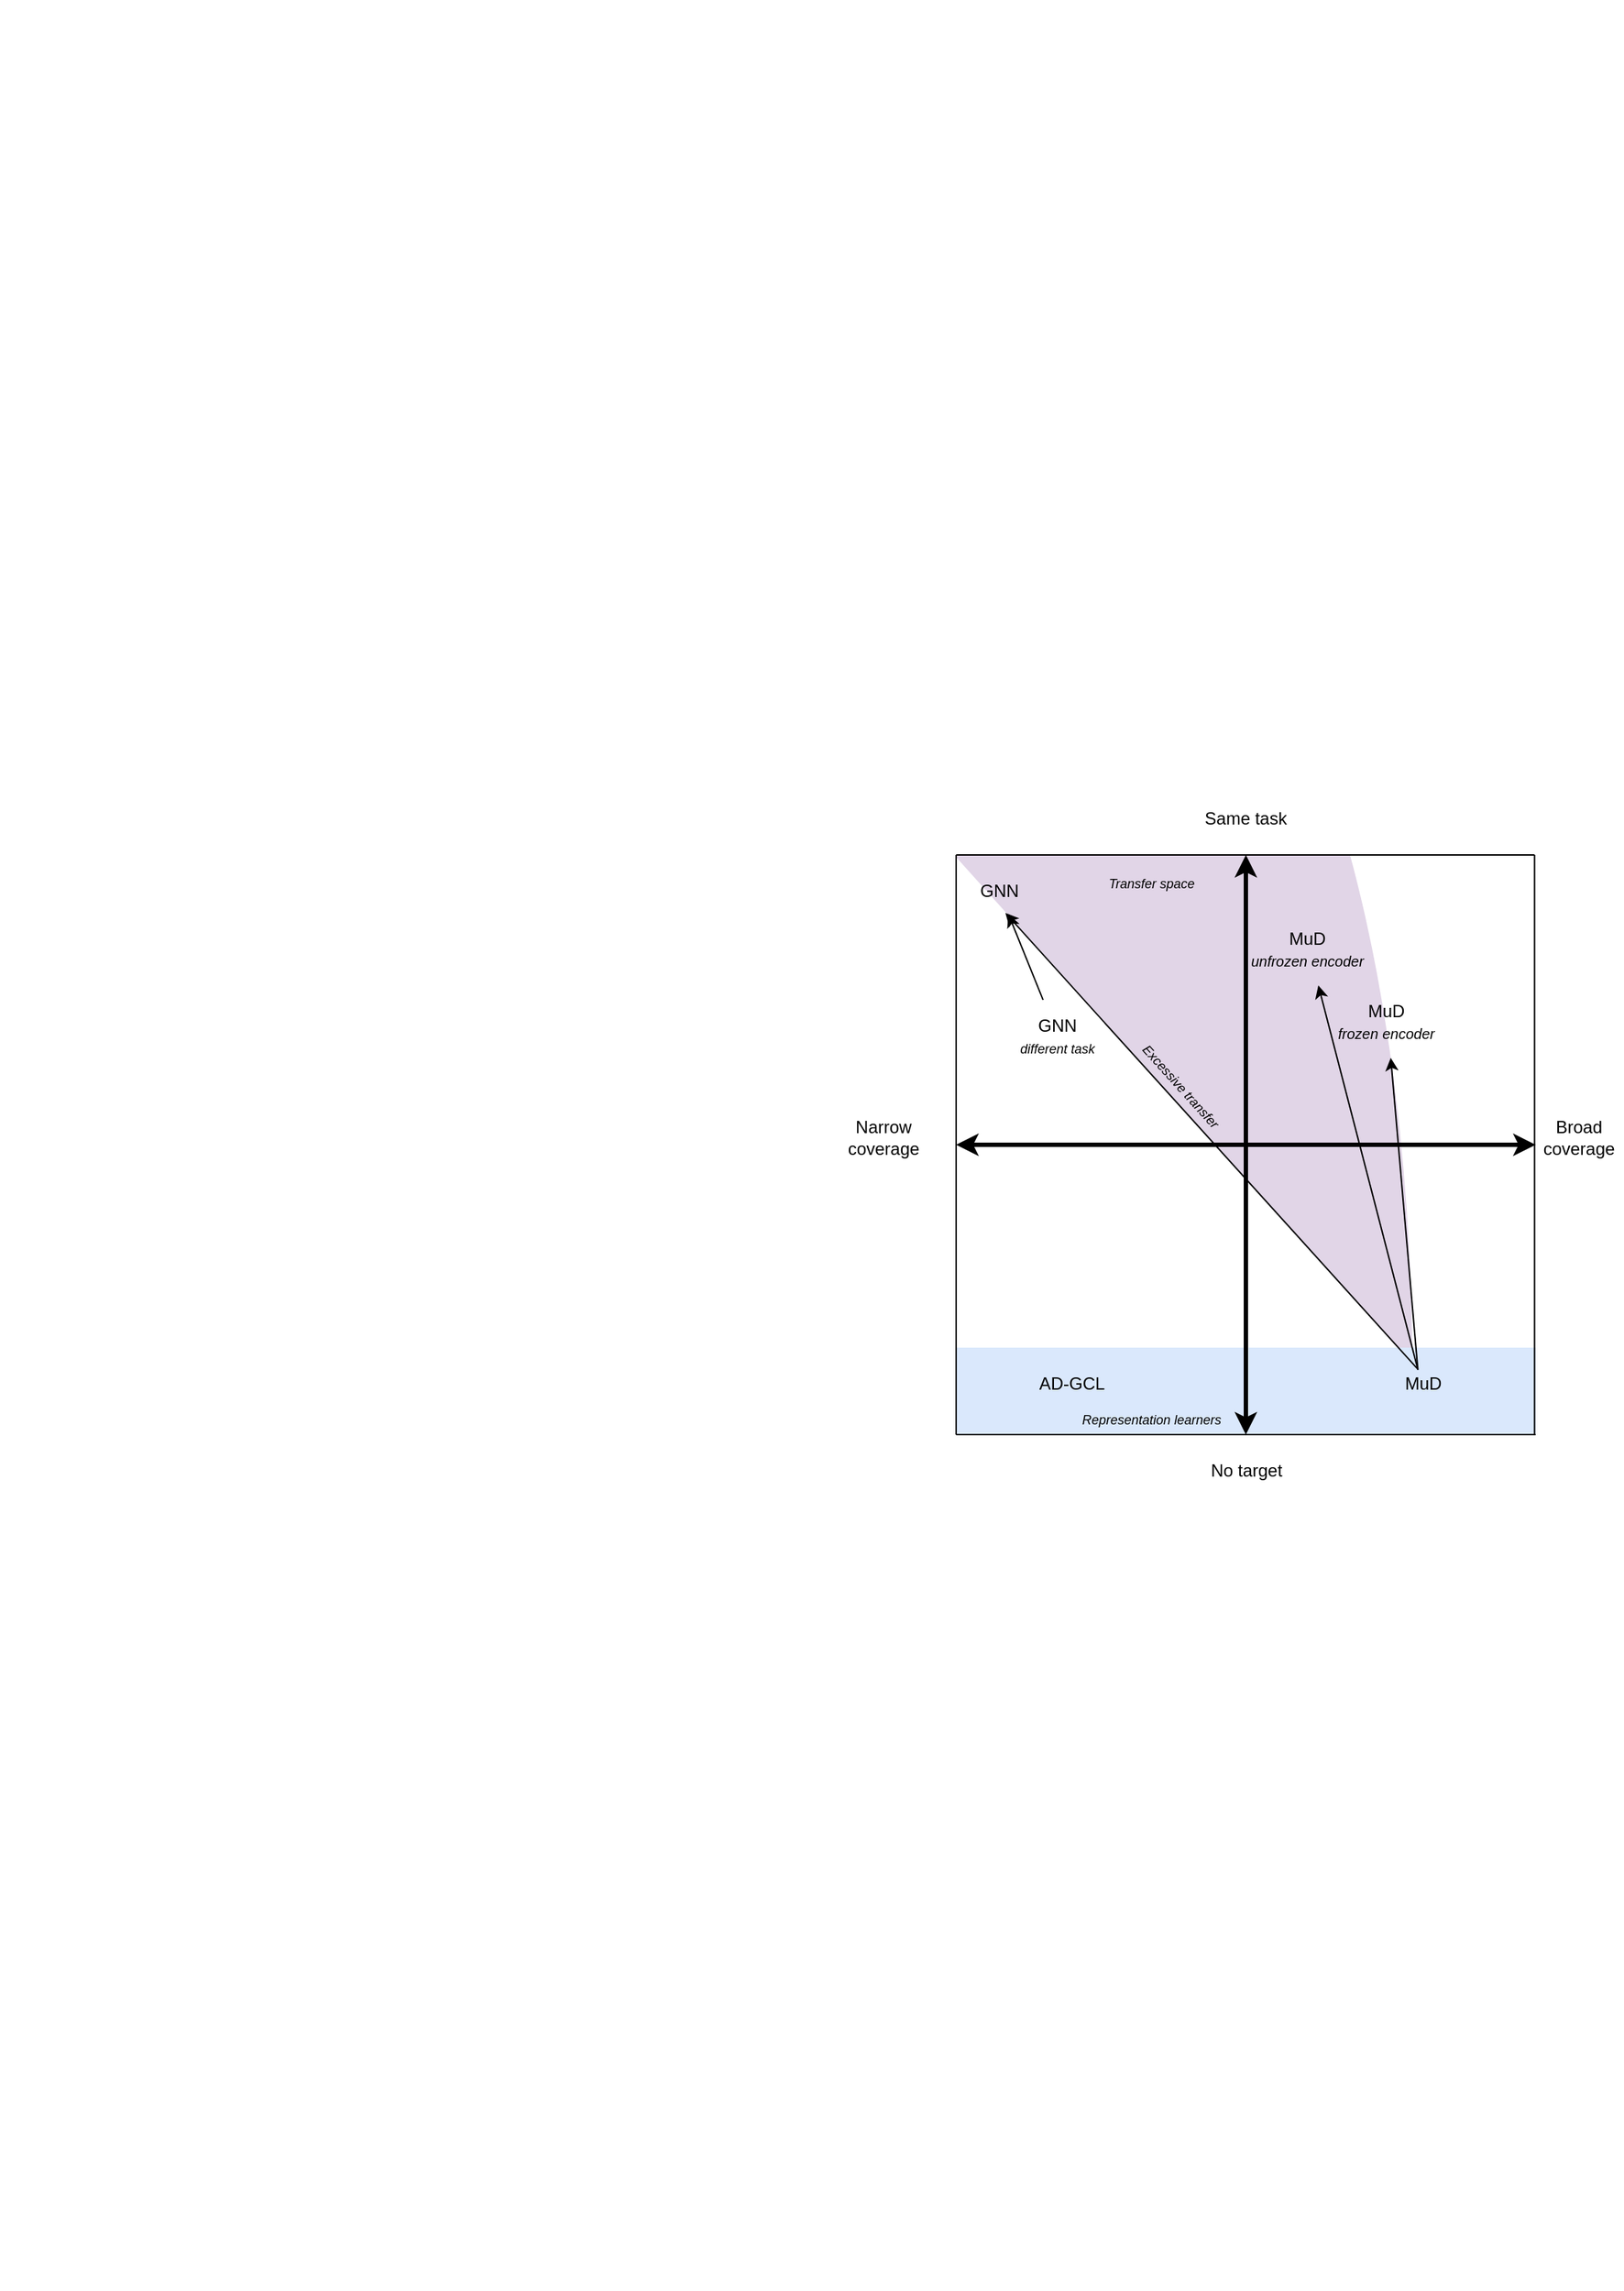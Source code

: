 <mxfile version="20.6.2" type="device"><diagram id="TGpWuLIb1LVbcqZC__2U" name="Page-1"><mxGraphModel dx="2701" dy="1312" grid="1" gridSize="10" guides="1" tooltips="1" connect="1" arrows="1" fold="1" page="1" pageScale="1" pageWidth="1800" pageHeight="600" math="0" shadow="0"><root><mxCell id="0"/><mxCell id="1" parent="0"/><mxCell id="chng5YrNo7psZeC5YFoY-34" value="" style="ellipse;whiteSpace=wrap;html=1;fontSize=9;fillColor=#e1d5e7;strokeColor=none;" vertex="1" parent="1"><mxGeometry x="340" y="-230" width="415" height="1180" as="geometry"/></mxCell><mxCell id="chng5YrNo7psZeC5YFoY-35" value="" style="rounded=0;whiteSpace=wrap;html=1;fontSize=9;strokeColor=none;" vertex="1" parent="1"><mxGeometry x="180" y="400" width="660" height="590" as="geometry"/></mxCell><mxCell id="chng5YrNo7psZeC5YFoY-38" value="" style="rounded=0;whiteSpace=wrap;html=1;fontSize=9;strokeColor=none;rotation=48;" vertex="1" parent="1"><mxGeometry x="70" y="103" width="660" height="590" as="geometry"/></mxCell><mxCell id="chng5YrNo7psZeC5YFoY-14" value="" style="rounded=0;whiteSpace=wrap;html=1;fillColor=#dae8fc;strokeColor=none;" vertex="1" parent="1"><mxGeometry x="440" y="340" width="400" height="60" as="geometry"/></mxCell><mxCell id="chng5YrNo7psZeC5YFoY-36" value="" style="rounded=0;whiteSpace=wrap;html=1;fontSize=9;strokeColor=none;" vertex="1" parent="1"><mxGeometry x="-220" y="-100" width="660" height="590" as="geometry"/></mxCell><mxCell id="chng5YrNo7psZeC5YFoY-37" value="" style="rounded=0;whiteSpace=wrap;html=1;fontSize=9;strokeColor=none;" vertex="1" parent="1"><mxGeometry x="210" y="-590" width="660" height="590" as="geometry"/></mxCell><mxCell id="chng5YrNo7psZeC5YFoY-1" value="" style="endArrow=classic;startArrow=classic;html=1;rounded=0;strokeWidth=3;" edge="1" parent="1"><mxGeometry width="50" height="50" relative="1" as="geometry"><mxPoint x="640" y="400" as="sourcePoint"/><mxPoint x="640" as="targetPoint"/></mxGeometry></mxCell><mxCell id="chng5YrNo7psZeC5YFoY-2" value="" style="endArrow=classic;startArrow=classic;html=1;rounded=0;strokeWidth=3;" edge="1" parent="1"><mxGeometry width="50" height="50" relative="1" as="geometry"><mxPoint x="440" y="200" as="sourcePoint"/><mxPoint x="840" y="200" as="targetPoint"/></mxGeometry></mxCell><mxCell id="chng5YrNo7psZeC5YFoY-3" value="Broad coverage" style="text;html=1;strokeColor=none;fillColor=none;align=center;verticalAlign=middle;whiteSpace=wrap;rounded=0;" vertex="1" parent="1"><mxGeometry x="840" y="180" width="60" height="30" as="geometry"/></mxCell><mxCell id="chng5YrNo7psZeC5YFoY-4" value="Narrow coverage" style="text;html=1;strokeColor=none;fillColor=none;align=center;verticalAlign=middle;whiteSpace=wrap;rounded=0;" vertex="1" parent="1"><mxGeometry x="360" y="180" width="60" height="30" as="geometry"/></mxCell><mxCell id="chng5YrNo7psZeC5YFoY-5" value="Same task" style="text;html=1;strokeColor=none;fillColor=none;align=center;verticalAlign=middle;whiteSpace=wrap;rounded=0;" vertex="1" parent="1"><mxGeometry x="595" y="-40" width="90" height="30" as="geometry"/></mxCell><mxCell id="chng5YrNo7psZeC5YFoY-6" value="No target" style="text;html=1;strokeColor=none;fillColor=none;align=center;verticalAlign=middle;whiteSpace=wrap;rounded=0;" vertex="1" parent="1"><mxGeometry x="567.5" y="410" width="145" height="30" as="geometry"/></mxCell><mxCell id="chng5YrNo7psZeC5YFoY-16" style="rounded=0;orthogonalLoop=1;jettySize=auto;html=1;strokeWidth=1;fontSize=9;endArrow=classic;endFill=1;exitX=0.002;exitY=0.004;exitDx=0;exitDy=0;exitPerimeter=0;" edge="1" parent="1"><mxGeometry relative="1" as="geometry"><mxPoint x="758.315" y="354.439" as="sourcePoint"/><mxPoint x="474" y="40" as="targetPoint"/></mxGeometry></mxCell><mxCell id="chng5YrNo7psZeC5YFoY-7" value="MuD" style="text;html=1;strokeColor=none;fillColor=none;align=center;verticalAlign=middle;whiteSpace=wrap;rounded=0;" vertex="1" parent="1"><mxGeometry x="730" y="350" width="65" height="30" as="geometry"/></mxCell><mxCell id="chng5YrNo7psZeC5YFoY-8" value="AD-GCL" style="text;html=1;strokeColor=none;fillColor=none;align=center;verticalAlign=middle;whiteSpace=wrap;rounded=0;" vertex="1" parent="1"><mxGeometry x="490" y="350" width="60" height="30" as="geometry"/></mxCell><mxCell id="chng5YrNo7psZeC5YFoY-9" value="" style="endArrow=none;html=1;rounded=0;strokeWidth=1;" edge="1" parent="1"><mxGeometry width="50" height="50" relative="1" as="geometry"><mxPoint x="440" y="400" as="sourcePoint"/><mxPoint x="440" as="targetPoint"/></mxGeometry></mxCell><mxCell id="chng5YrNo7psZeC5YFoY-10" value="" style="endArrow=none;html=1;rounded=0;strokeWidth=1;" edge="1" parent="1"><mxGeometry width="50" height="50" relative="1" as="geometry"><mxPoint x="839.26" y="400" as="sourcePoint"/><mxPoint x="839.26" as="targetPoint"/></mxGeometry></mxCell><mxCell id="chng5YrNo7psZeC5YFoY-11" value="" style="endArrow=none;html=1;rounded=0;strokeWidth=1;" edge="1" parent="1"><mxGeometry width="50" height="50" relative="1" as="geometry"><mxPoint x="440" as="sourcePoint"/><mxPoint x="839.26" as="targetPoint"/></mxGeometry></mxCell><mxCell id="chng5YrNo7psZeC5YFoY-12" value="" style="endArrow=none;html=1;rounded=0;strokeWidth=1;" edge="1" parent="1"><mxGeometry width="50" height="50" relative="1" as="geometry"><mxPoint x="440" y="400" as="sourcePoint"/><mxPoint x="840" y="400" as="targetPoint"/></mxGeometry></mxCell><mxCell id="chng5YrNo7psZeC5YFoY-13" value="GNN" style="text;html=1;strokeColor=none;fillColor=none;align=center;verticalAlign=middle;whiteSpace=wrap;rounded=0;" vertex="1" parent="1"><mxGeometry x="440" y="10" width="60" height="30" as="geometry"/></mxCell><mxCell id="chng5YrNo7psZeC5YFoY-15" value="Representation learners" style="text;html=1;strokeColor=none;fillColor=none;align=center;verticalAlign=middle;whiteSpace=wrap;rounded=0;fontStyle=2;fontSize=9;" vertex="1" parent="1"><mxGeometry x="520" y="380" width="110" height="20" as="geometry"/></mxCell><mxCell id="chng5YrNo7psZeC5YFoY-17" value="Excessive transfer" style="text;html=1;strokeColor=none;fillColor=none;align=center;verticalAlign=middle;whiteSpace=wrap;rounded=0;fontStyle=2;fontSize=9;rotation=48;" vertex="1" parent="1"><mxGeometry x="540" y="150" width="110" height="20" as="geometry"/></mxCell><mxCell id="chng5YrNo7psZeC5YFoY-18" value="GNN&lt;br&gt;&lt;font style=&quot;font-size: 9px;&quot;&gt;&lt;i&gt;different task&lt;/i&gt;&lt;/font&gt;" style="text;html=1;strokeColor=none;fillColor=none;align=center;verticalAlign=middle;whiteSpace=wrap;rounded=0;" vertex="1" parent="1"><mxGeometry x="470" y="110" width="80" height="30" as="geometry"/></mxCell><mxCell id="chng5YrNo7psZeC5YFoY-19" value="" style="endArrow=classic;html=1;rounded=0;strokeWidth=1;fontSize=9;entryX=0.601;entryY=1.027;entryDx=0;entryDy=0;entryPerimeter=0;" edge="1" parent="1" target="chng5YrNo7psZeC5YFoY-13"><mxGeometry width="50" height="50" relative="1" as="geometry"><mxPoint x="500" y="100" as="sourcePoint"/><mxPoint x="480" y="50" as="targetPoint"/></mxGeometry></mxCell><mxCell id="chng5YrNo7psZeC5YFoY-22" value="MuD&lt;br&gt;&lt;font size=&quot;1&quot;&gt;&lt;i&gt;unfrozen encoder&lt;/i&gt;&lt;/font&gt;" style="text;html=1;strokeColor=none;fillColor=none;align=center;verticalAlign=middle;whiteSpace=wrap;rounded=0;" vertex="1" parent="1"><mxGeometry x="640" y="50" width="85" height="30" as="geometry"/></mxCell><mxCell id="chng5YrNo7psZeC5YFoY-23" value="MuD&lt;br&gt;&lt;font size=&quot;1&quot;&gt;&lt;i&gt;frozen encoder&lt;/i&gt;&lt;/font&gt;" style="text;html=1;strokeColor=none;fillColor=none;align=center;verticalAlign=middle;whiteSpace=wrap;rounded=0;" vertex="1" parent="1"><mxGeometry x="687.5" y="100" width="97.5" height="30" as="geometry"/></mxCell><mxCell id="chng5YrNo7psZeC5YFoY-24" value="" style="endArrow=classic;html=1;rounded=0;strokeWidth=1;fontSize=9;exitX=0;exitY=0.002;exitDx=0;exitDy=0;exitPerimeter=0;" edge="1" parent="1"><mxGeometry width="50" height="50" relative="1" as="geometry"><mxPoint x="758.735" y="355.47" as="sourcePoint"/><mxPoint x="740" y="140" as="targetPoint"/></mxGeometry></mxCell><mxCell id="chng5YrNo7psZeC5YFoY-26" value="Transfer space" style="text;html=1;strokeColor=none;fillColor=none;align=center;verticalAlign=middle;whiteSpace=wrap;rounded=0;fontStyle=2;fontSize=9;" vertex="1" parent="1"><mxGeometry x="520" y="10" width="110" height="20" as="geometry"/></mxCell><mxCell id="chng5YrNo7psZeC5YFoY-30" value="" style="endArrow=classic;html=1;rounded=0;strokeWidth=1;fontSize=9;exitX=0.001;exitY=0.004;exitDx=0;exitDy=0;exitPerimeter=0;" edge="1" parent="1"><mxGeometry width="50" height="50" relative="1" as="geometry"><mxPoint x="758.665" y="354.828" as="sourcePoint"/><mxPoint x="690" y="90" as="targetPoint"/></mxGeometry></mxCell></root></mxGraphModel></diagram></mxfile>